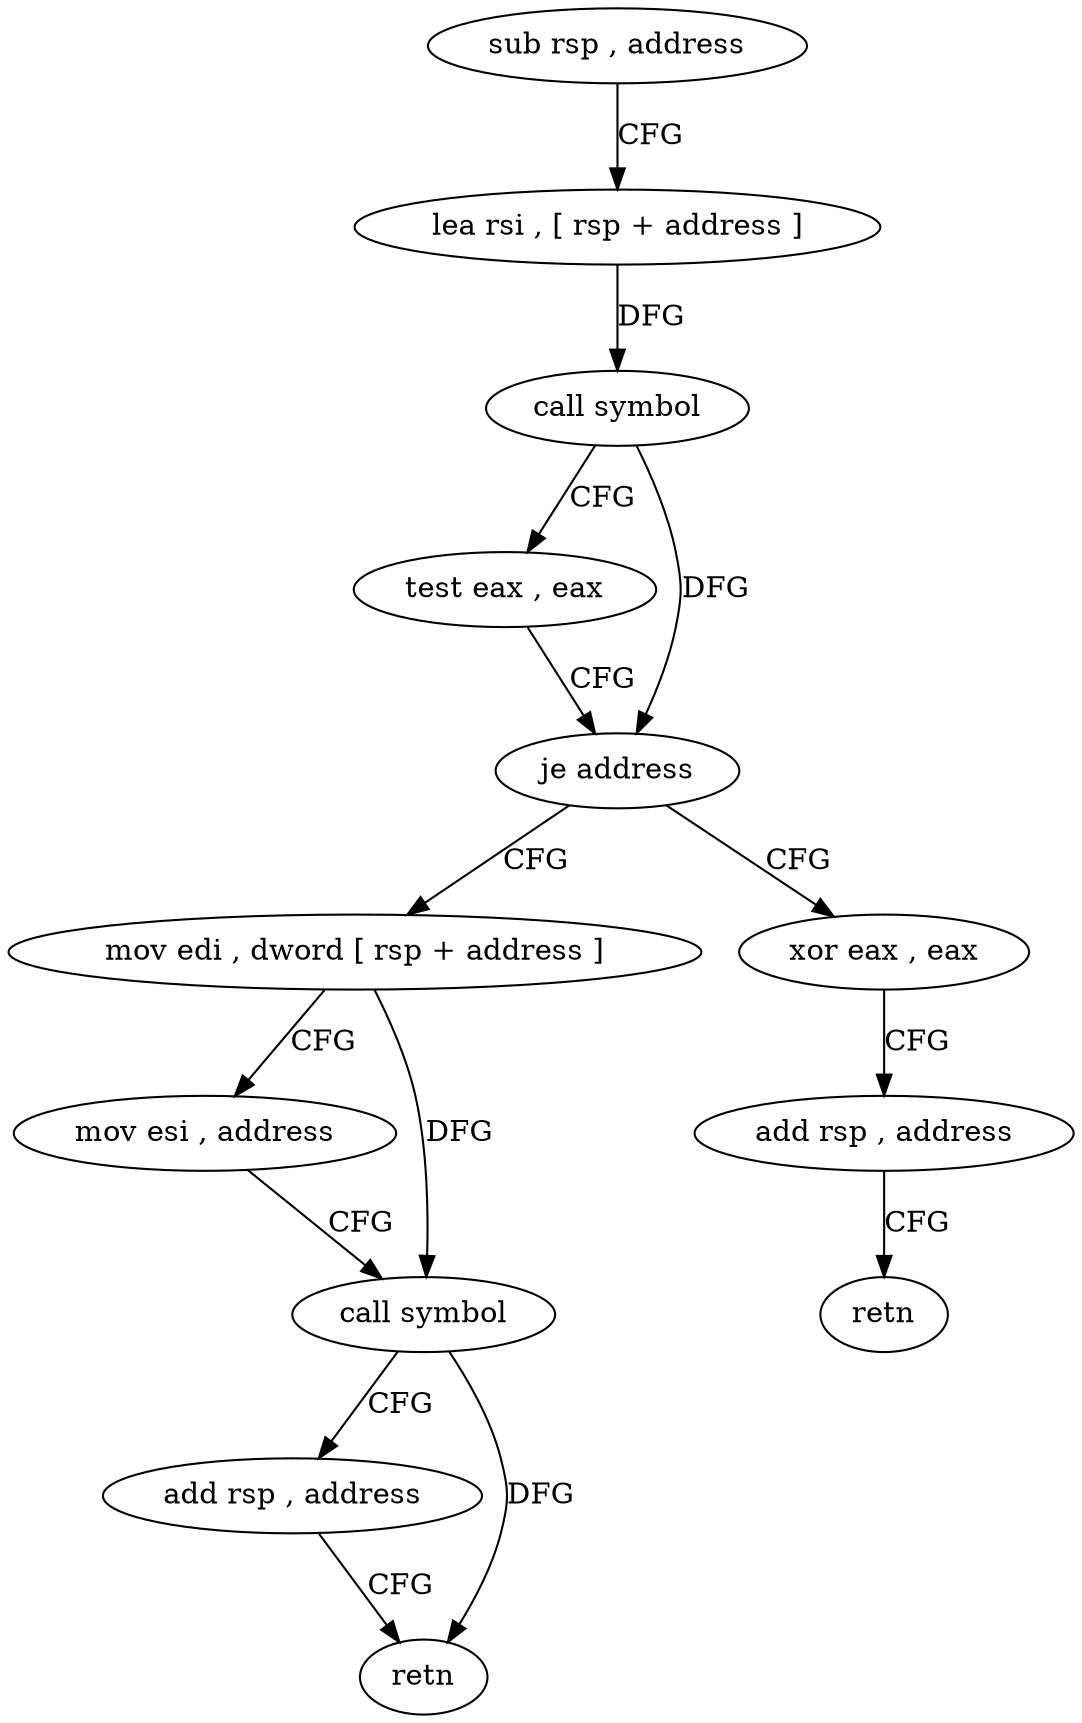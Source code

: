 digraph "func" {
"4246800" [label = "sub rsp , address" ]
"4246807" [label = "lea rsi , [ rsp + address ]" ]
"4246812" [label = "call symbol" ]
"4246817" [label = "test eax , eax" ]
"4246819" [label = "je address" ]
"4246831" [label = "mov edi , dword [ rsp + address ]" ]
"4246821" [label = "xor eax , eax" ]
"4246835" [label = "mov esi , address" ]
"4246840" [label = "call symbol" ]
"4246845" [label = "add rsp , address" ]
"4246852" [label = "retn" ]
"4246823" [label = "add rsp , address" ]
"4246830" [label = "retn" ]
"4246800" -> "4246807" [ label = "CFG" ]
"4246807" -> "4246812" [ label = "DFG" ]
"4246812" -> "4246817" [ label = "CFG" ]
"4246812" -> "4246819" [ label = "DFG" ]
"4246817" -> "4246819" [ label = "CFG" ]
"4246819" -> "4246831" [ label = "CFG" ]
"4246819" -> "4246821" [ label = "CFG" ]
"4246831" -> "4246835" [ label = "CFG" ]
"4246831" -> "4246840" [ label = "DFG" ]
"4246821" -> "4246823" [ label = "CFG" ]
"4246835" -> "4246840" [ label = "CFG" ]
"4246840" -> "4246845" [ label = "CFG" ]
"4246840" -> "4246852" [ label = "DFG" ]
"4246845" -> "4246852" [ label = "CFG" ]
"4246823" -> "4246830" [ label = "CFG" ]
}
